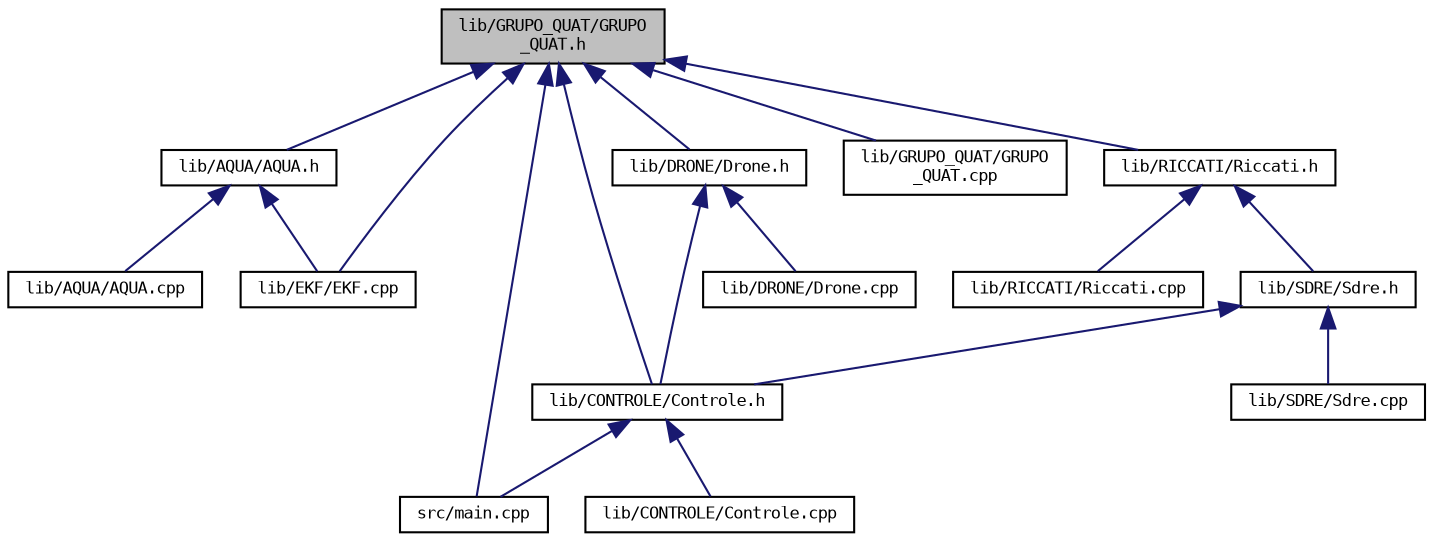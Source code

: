digraph "lib/GRUPO_QUAT/GRUPO_QUAT.h"
{
 // LATEX_PDF_SIZE
  bgcolor="transparent";
  edge [fontname="DejaVuSansMono",fontsize="8",labelfontname="DejaVuSansMono",labelfontsize="8"];
  node [fontname="DejaVuSansMono",fontsize="8",shape=record];
  Node1 [label="lib/GRUPO_QUAT/GRUPO\l_QUAT.h",height=0.2,width=0.4,color="black", fillcolor="grey75", style="filled", fontcolor="black",tooltip="Cabecalho com funcoes de quaternion."];
  Node1 -> Node2 [dir="back",color="midnightblue",fontsize="8",style="solid",fontname="DejaVuSansMono"];
  Node2 [label="lib/AQUA/AQUA.h",height=0.2,width=0.4,color="black",URL="$AQUA_8h.html",tooltip=" "];
  Node2 -> Node3 [dir="back",color="midnightblue",fontsize="8",style="solid",fontname="DejaVuSansMono"];
  Node3 [label="lib/AQUA/AQUA.cpp",height=0.2,width=0.4,color="black",URL="$AQUA_8cpp.html",tooltip=" "];
  Node2 -> Node4 [dir="back",color="midnightblue",fontsize="8",style="solid",fontname="DejaVuSansMono"];
  Node4 [label="lib/EKF/EKF.cpp",height=0.2,width=0.4,color="black",URL="$EKF_8cpp.html",tooltip="Classe que implementa o filtro de Kalman estendido."];
  Node1 -> Node5 [dir="back",color="midnightblue",fontsize="8",style="solid",fontname="DejaVuSansMono"];
  Node5 [label="lib/CONTROLE/Controle.h",height=0.2,width=0.4,color="black",URL="$Controle_8h.html",tooltip=" "];
  Node5 -> Node6 [dir="back",color="midnightblue",fontsize="8",style="solid",fontname="DejaVuSansMono"];
  Node6 [label="lib/CONTROLE/Controle.cpp",height=0.2,width=0.4,color="black",URL="$Controle_8cpp.html",tooltip=" "];
  Node5 -> Node7 [dir="back",color="midnightblue",fontsize="8",style="solid",fontname="DejaVuSansMono"];
  Node7 [label="src/main.cpp",height=0.2,width=0.4,color="black",URL="$main_8cpp.html",tooltip=" "];
  Node1 -> Node8 [dir="back",color="midnightblue",fontsize="8",style="solid",fontname="DejaVuSansMono"];
  Node8 [label="lib/DRONE/Drone.h",height=0.2,width=0.4,color="black",URL="$Drone_8h.html",tooltip=" "];
  Node8 -> Node5 [dir="back",color="midnightblue",fontsize="8",style="solid",fontname="DejaVuSansMono"];
  Node8 -> Node9 [dir="back",color="midnightblue",fontsize="8",style="solid",fontname="DejaVuSansMono"];
  Node9 [label="lib/DRONE/Drone.cpp",height=0.2,width=0.4,color="black",URL="$Drone_8cpp.html",tooltip=" "];
  Node1 -> Node4 [dir="back",color="midnightblue",fontsize="8",style="solid",fontname="DejaVuSansMono"];
  Node1 -> Node10 [dir="back",color="midnightblue",fontsize="8",style="solid",fontname="DejaVuSansMono"];
  Node10 [label="lib/GRUPO_QUAT/GRUPO\l_QUAT.cpp",height=0.2,width=0.4,color="black",URL="$GRUPO__QUAT_8cpp.html",tooltip="Cabecalho com funcoes de quaternion."];
  Node1 -> Node11 [dir="back",color="midnightblue",fontsize="8",style="solid",fontname="DejaVuSansMono"];
  Node11 [label="lib/RICCATI/Riccati.h",height=0.2,width=0.4,color="black",URL="$Riccati_8h.html",tooltip=" "];
  Node11 -> Node12 [dir="back",color="midnightblue",fontsize="8",style="solid",fontname="DejaVuSansMono"];
  Node12 [label="lib/RICCATI/Riccati.cpp",height=0.2,width=0.4,color="black",URL="$Riccati_8cpp.html",tooltip=" "];
  Node11 -> Node13 [dir="back",color="midnightblue",fontsize="8",style="solid",fontname="DejaVuSansMono"];
  Node13 [label="lib/SDRE/Sdre.h",height=0.2,width=0.4,color="black",URL="$Sdre_8h.html",tooltip=" "];
  Node13 -> Node5 [dir="back",color="midnightblue",fontsize="8",style="solid",fontname="DejaVuSansMono"];
  Node13 -> Node14 [dir="back",color="midnightblue",fontsize="8",style="solid",fontname="DejaVuSansMono"];
  Node14 [label="lib/SDRE/Sdre.cpp",height=0.2,width=0.4,color="black",URL="$Sdre_8cpp.html",tooltip=" "];
  Node1 -> Node7 [dir="back",color="midnightblue",fontsize="8",style="solid",fontname="DejaVuSansMono"];
}
